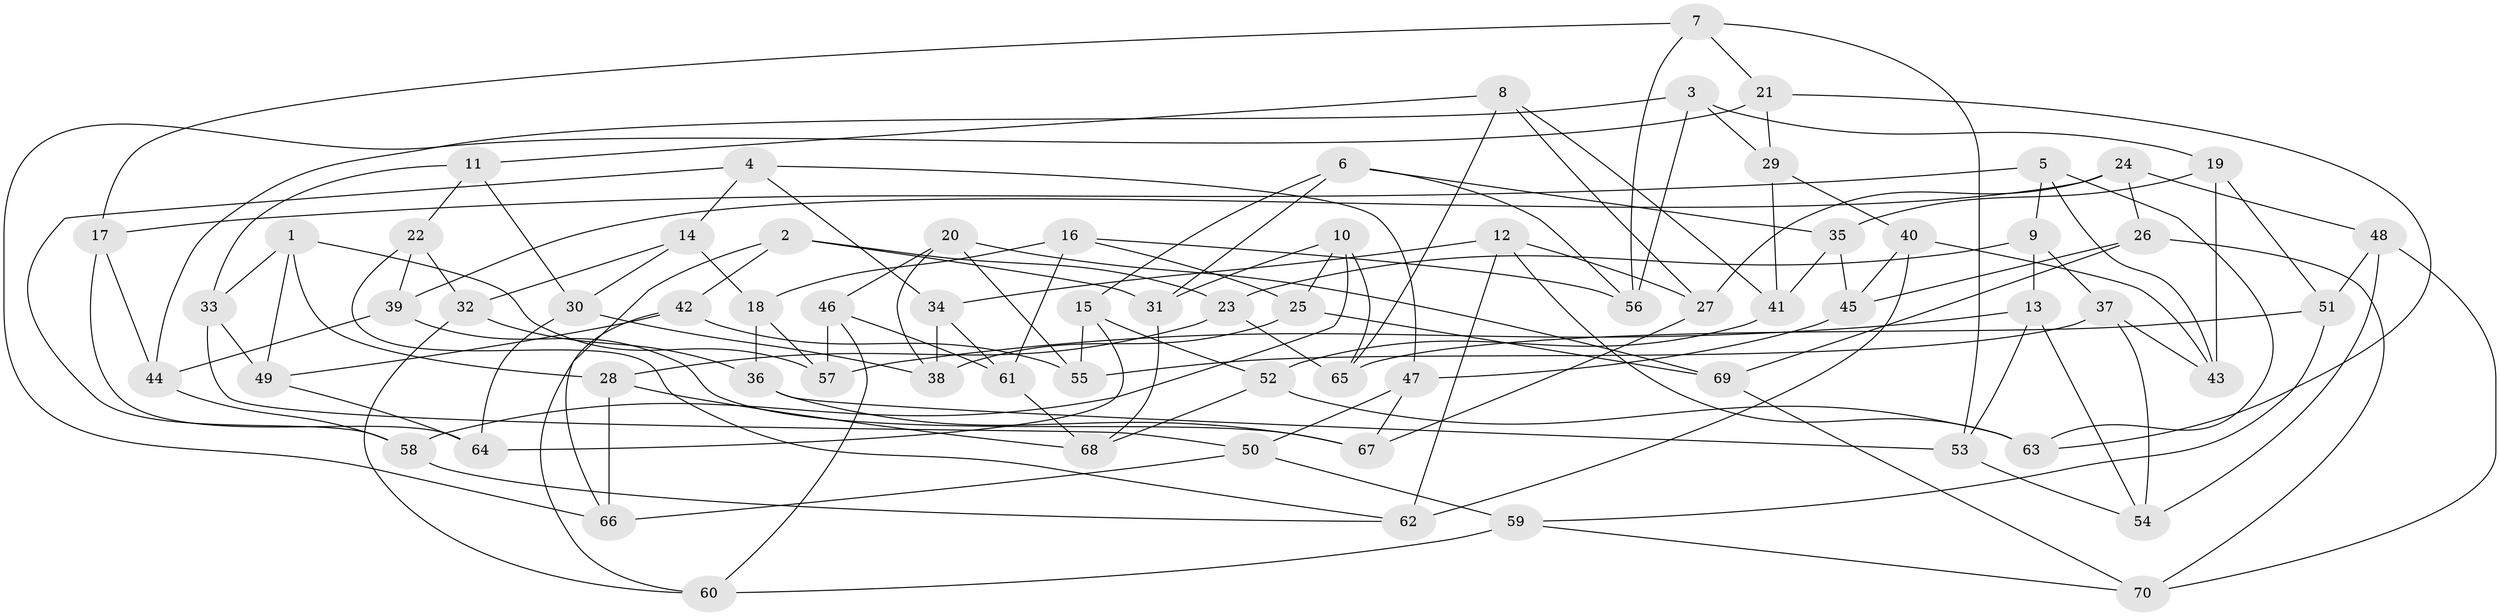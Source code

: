 // Generated by graph-tools (version 1.1) at 2025/38/03/09/25 02:38:18]
// undirected, 70 vertices, 140 edges
graph export_dot {
graph [start="1"]
  node [color=gray90,style=filled];
  1;
  2;
  3;
  4;
  5;
  6;
  7;
  8;
  9;
  10;
  11;
  12;
  13;
  14;
  15;
  16;
  17;
  18;
  19;
  20;
  21;
  22;
  23;
  24;
  25;
  26;
  27;
  28;
  29;
  30;
  31;
  32;
  33;
  34;
  35;
  36;
  37;
  38;
  39;
  40;
  41;
  42;
  43;
  44;
  45;
  46;
  47;
  48;
  49;
  50;
  51;
  52;
  53;
  54;
  55;
  56;
  57;
  58;
  59;
  60;
  61;
  62;
  63;
  64;
  65;
  66;
  67;
  68;
  69;
  70;
  1 -- 49;
  1 -- 33;
  1 -- 28;
  1 -- 57;
  2 -- 66;
  2 -- 31;
  2 -- 23;
  2 -- 42;
  3 -- 56;
  3 -- 29;
  3 -- 44;
  3 -- 19;
  4 -- 47;
  4 -- 34;
  4 -- 14;
  4 -- 58;
  5 -- 9;
  5 -- 63;
  5 -- 43;
  5 -- 17;
  6 -- 15;
  6 -- 31;
  6 -- 35;
  6 -- 56;
  7 -- 17;
  7 -- 21;
  7 -- 53;
  7 -- 56;
  8 -- 41;
  8 -- 11;
  8 -- 27;
  8 -- 65;
  9 -- 37;
  9 -- 23;
  9 -- 13;
  10 -- 65;
  10 -- 31;
  10 -- 58;
  10 -- 25;
  11 -- 33;
  11 -- 22;
  11 -- 30;
  12 -- 63;
  12 -- 62;
  12 -- 34;
  12 -- 27;
  13 -- 54;
  13 -- 53;
  13 -- 57;
  14 -- 30;
  14 -- 32;
  14 -- 18;
  15 -- 52;
  15 -- 55;
  15 -- 64;
  16 -- 25;
  16 -- 61;
  16 -- 56;
  16 -- 18;
  17 -- 64;
  17 -- 44;
  18 -- 57;
  18 -- 36;
  19 -- 43;
  19 -- 35;
  19 -- 51;
  20 -- 46;
  20 -- 55;
  20 -- 69;
  20 -- 38;
  21 -- 66;
  21 -- 63;
  21 -- 29;
  22 -- 62;
  22 -- 39;
  22 -- 32;
  23 -- 65;
  23 -- 28;
  24 -- 27;
  24 -- 48;
  24 -- 39;
  24 -- 26;
  25 -- 38;
  25 -- 69;
  26 -- 70;
  26 -- 45;
  26 -- 69;
  27 -- 67;
  28 -- 66;
  28 -- 68;
  29 -- 41;
  29 -- 40;
  30 -- 38;
  30 -- 64;
  31 -- 68;
  32 -- 60;
  32 -- 36;
  33 -- 50;
  33 -- 49;
  34 -- 38;
  34 -- 61;
  35 -- 45;
  35 -- 41;
  36 -- 53;
  36 -- 67;
  37 -- 54;
  37 -- 55;
  37 -- 43;
  39 -- 44;
  39 -- 67;
  40 -- 62;
  40 -- 43;
  40 -- 45;
  41 -- 52;
  42 -- 49;
  42 -- 55;
  42 -- 60;
  44 -- 58;
  45 -- 47;
  46 -- 60;
  46 -- 61;
  46 -- 57;
  47 -- 67;
  47 -- 50;
  48 -- 70;
  48 -- 51;
  48 -- 54;
  49 -- 64;
  50 -- 59;
  50 -- 66;
  51 -- 59;
  51 -- 65;
  52 -- 63;
  52 -- 68;
  53 -- 54;
  58 -- 62;
  59 -- 70;
  59 -- 60;
  61 -- 68;
  69 -- 70;
}
